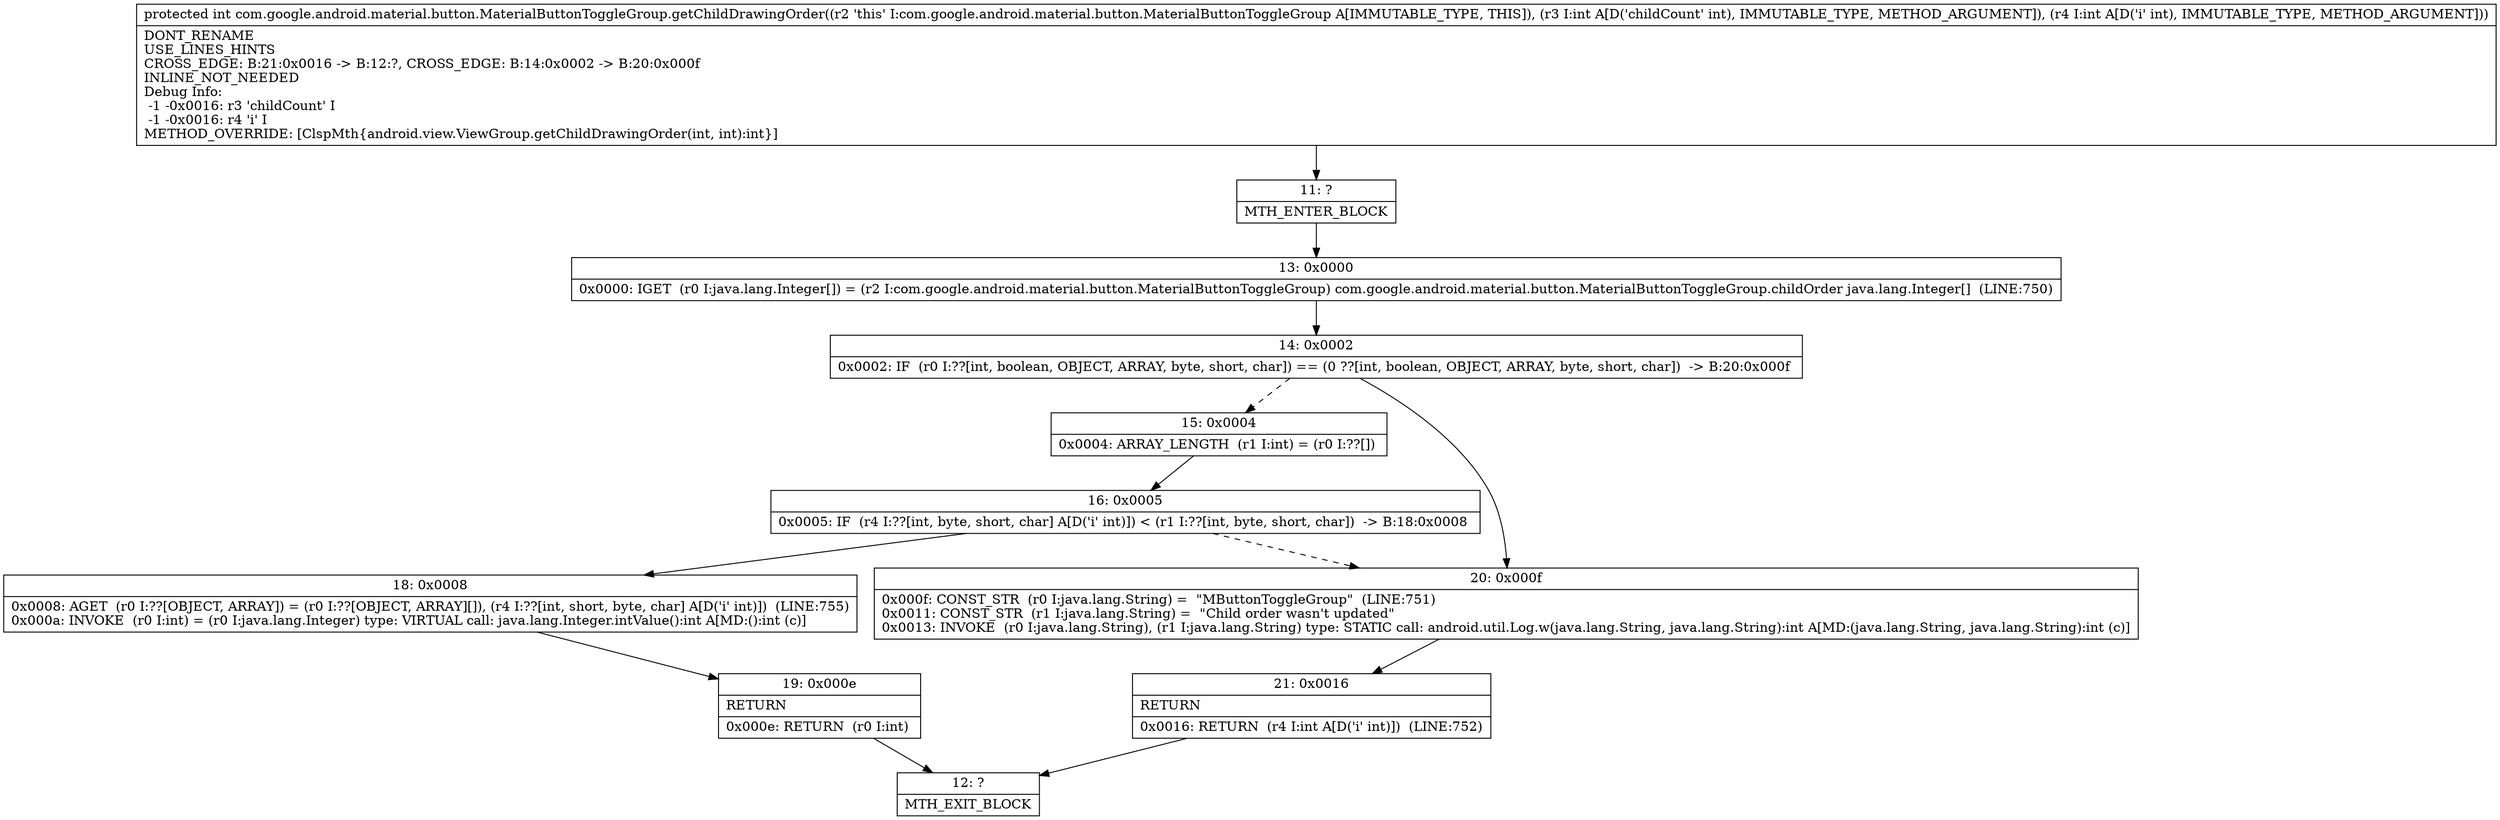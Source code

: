 digraph "CFG forcom.google.android.material.button.MaterialButtonToggleGroup.getChildDrawingOrder(II)I" {
Node_11 [shape=record,label="{11\:\ ?|MTH_ENTER_BLOCK\l}"];
Node_13 [shape=record,label="{13\:\ 0x0000|0x0000: IGET  (r0 I:java.lang.Integer[]) = (r2 I:com.google.android.material.button.MaterialButtonToggleGroup) com.google.android.material.button.MaterialButtonToggleGroup.childOrder java.lang.Integer[]  (LINE:750)\l}"];
Node_14 [shape=record,label="{14\:\ 0x0002|0x0002: IF  (r0 I:??[int, boolean, OBJECT, ARRAY, byte, short, char]) == (0 ??[int, boolean, OBJECT, ARRAY, byte, short, char])  \-\> B:20:0x000f \l}"];
Node_15 [shape=record,label="{15\:\ 0x0004|0x0004: ARRAY_LENGTH  (r1 I:int) = (r0 I:??[]) \l}"];
Node_16 [shape=record,label="{16\:\ 0x0005|0x0005: IF  (r4 I:??[int, byte, short, char] A[D('i' int)]) \< (r1 I:??[int, byte, short, char])  \-\> B:18:0x0008 \l}"];
Node_18 [shape=record,label="{18\:\ 0x0008|0x0008: AGET  (r0 I:??[OBJECT, ARRAY]) = (r0 I:??[OBJECT, ARRAY][]), (r4 I:??[int, short, byte, char] A[D('i' int)])  (LINE:755)\l0x000a: INVOKE  (r0 I:int) = (r0 I:java.lang.Integer) type: VIRTUAL call: java.lang.Integer.intValue():int A[MD:():int (c)]\l}"];
Node_19 [shape=record,label="{19\:\ 0x000e|RETURN\l|0x000e: RETURN  (r0 I:int) \l}"];
Node_12 [shape=record,label="{12\:\ ?|MTH_EXIT_BLOCK\l}"];
Node_20 [shape=record,label="{20\:\ 0x000f|0x000f: CONST_STR  (r0 I:java.lang.String) =  \"MButtonToggleGroup\"  (LINE:751)\l0x0011: CONST_STR  (r1 I:java.lang.String) =  \"Child order wasn't updated\" \l0x0013: INVOKE  (r0 I:java.lang.String), (r1 I:java.lang.String) type: STATIC call: android.util.Log.w(java.lang.String, java.lang.String):int A[MD:(java.lang.String, java.lang.String):int (c)]\l}"];
Node_21 [shape=record,label="{21\:\ 0x0016|RETURN\l|0x0016: RETURN  (r4 I:int A[D('i' int)])  (LINE:752)\l}"];
MethodNode[shape=record,label="{protected int com.google.android.material.button.MaterialButtonToggleGroup.getChildDrawingOrder((r2 'this' I:com.google.android.material.button.MaterialButtonToggleGroup A[IMMUTABLE_TYPE, THIS]), (r3 I:int A[D('childCount' int), IMMUTABLE_TYPE, METHOD_ARGUMENT]), (r4 I:int A[D('i' int), IMMUTABLE_TYPE, METHOD_ARGUMENT]))  | DONT_RENAME\lUSE_LINES_HINTS\lCROSS_EDGE: B:21:0x0016 \-\> B:12:?, CROSS_EDGE: B:14:0x0002 \-\> B:20:0x000f\lINLINE_NOT_NEEDED\lDebug Info:\l  \-1 \-0x0016: r3 'childCount' I\l  \-1 \-0x0016: r4 'i' I\lMETHOD_OVERRIDE: [ClspMth\{android.view.ViewGroup.getChildDrawingOrder(int, int):int\}]\l}"];
MethodNode -> Node_11;Node_11 -> Node_13;
Node_13 -> Node_14;
Node_14 -> Node_15[style=dashed];
Node_14 -> Node_20;
Node_15 -> Node_16;
Node_16 -> Node_18;
Node_16 -> Node_20[style=dashed];
Node_18 -> Node_19;
Node_19 -> Node_12;
Node_20 -> Node_21;
Node_21 -> Node_12;
}

